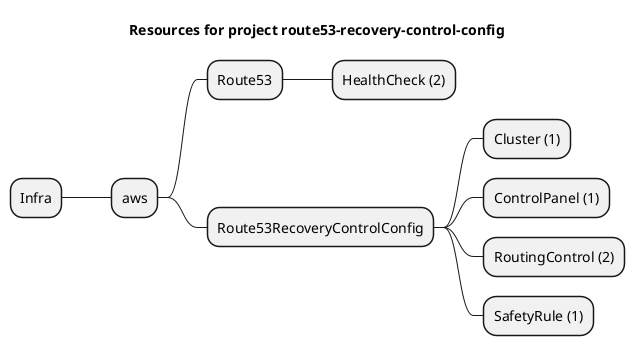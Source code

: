 @startmindmap
title Resources for project route53-recovery-control-config
skinparam monochrome true
+ Infra
++ aws
+++ Route53
++++ HealthCheck (2)
+++ Route53RecoveryControlConfig
++++ Cluster (1)
++++ ControlPanel (1)
++++ RoutingControl (2)
++++ SafetyRule (1)
@endmindmap